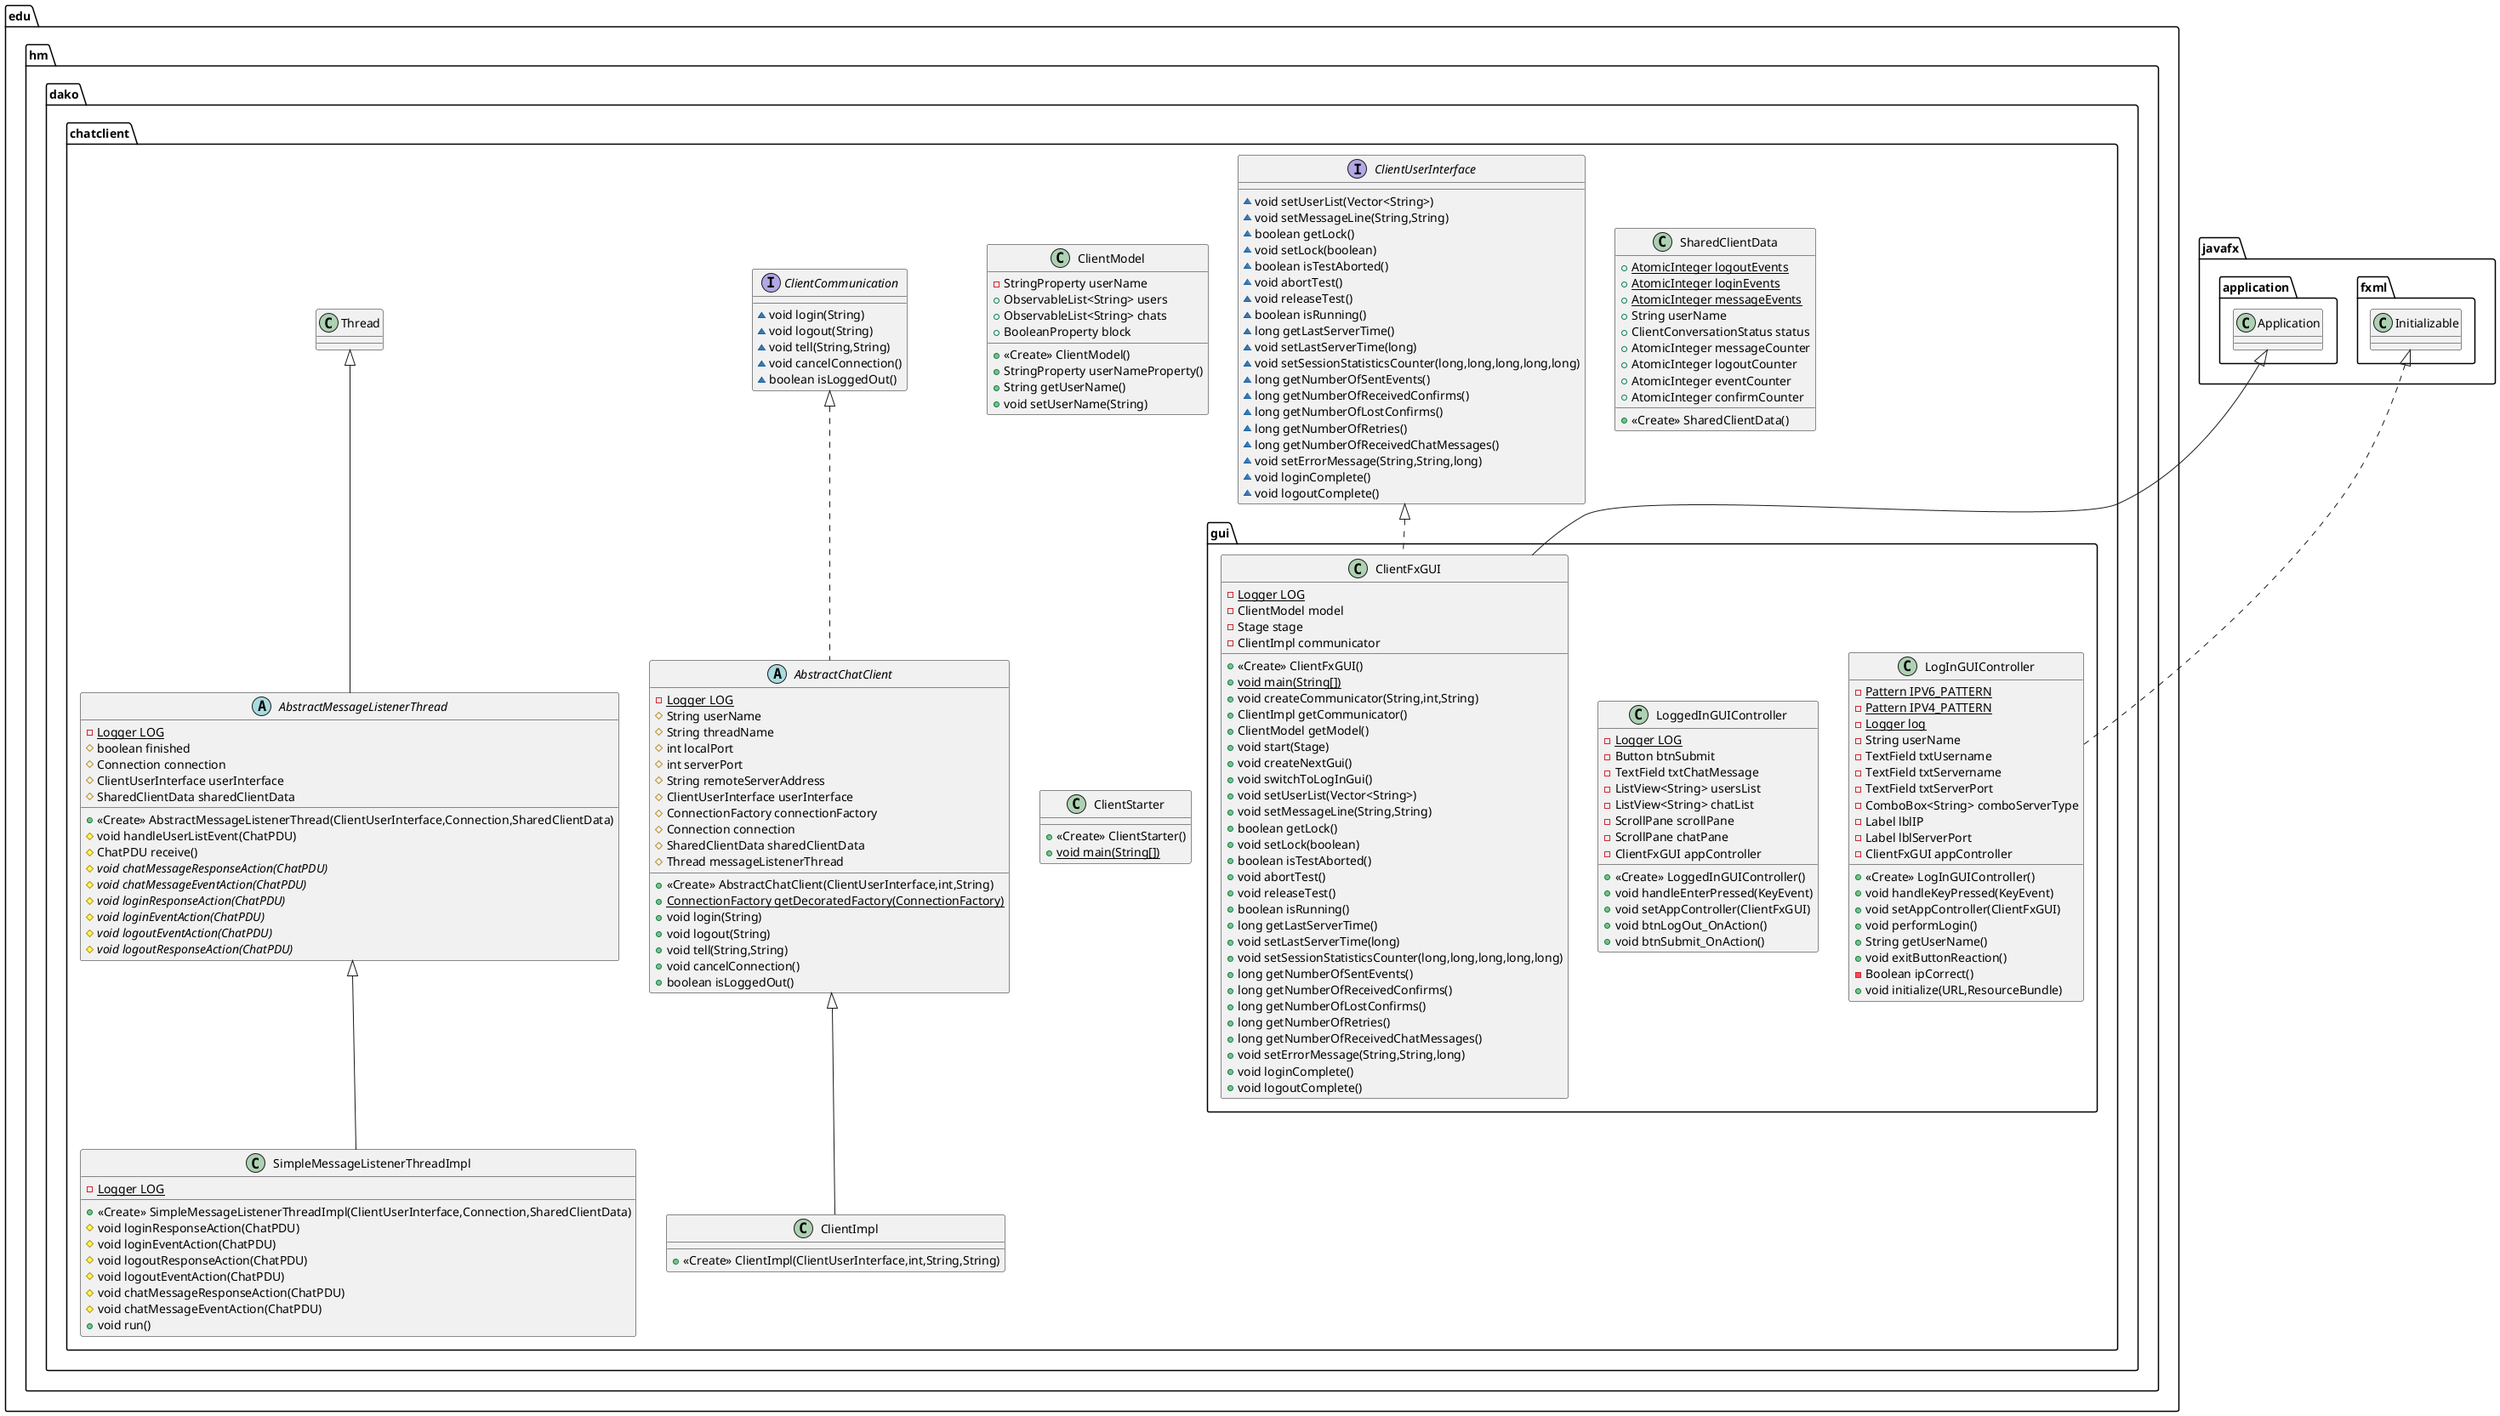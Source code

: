 @startuml
class edu.hm.dako.chatclient.SimpleMessageListenerThreadImpl {
- {static} Logger LOG
+ <<Create>> SimpleMessageListenerThreadImpl(ClientUserInterface,Connection,SharedClientData)
# void loginResponseAction(ChatPDU)
# void loginEventAction(ChatPDU)
# void logoutResponseAction(ChatPDU)
# void logoutEventAction(ChatPDU)
# void chatMessageResponseAction(ChatPDU)
# void chatMessageEventAction(ChatPDU)
+ void run()
}
class edu.hm.dako.chatclient.ClientModel {
- StringProperty userName
+ ObservableList<String> users
+ ObservableList<String> chats
+ BooleanProperty block
+ <<Create>> ClientModel()
+ StringProperty userNameProperty()
+ String getUserName()
+ void setUserName(String)
}
class edu.hm.dako.chatclient.gui.LogInGUIController {
- {static} Pattern IPV6_PATTERN
- {static} Pattern IPV4_PATTERN
- {static} Logger log
- String userName
- TextField txtUsername
- TextField txtServername
- TextField txtServerPort
- ComboBox<String> comboServerType
- Label lblIP
- Label lblServerPort
- ClientFxGUI appController
+ <<Create>> LogInGUIController()
+ void handleKeyPressed(KeyEvent)
+ void setAppController(ClientFxGUI)
+ void performLogin()
+ String getUserName()
+ void exitButtonReaction()
- Boolean ipCorrect()
+ void initialize(URL,ResourceBundle)
}
abstract class edu.hm.dako.chatclient.AbstractMessageListenerThread {
- {static} Logger LOG
# boolean finished
# Connection connection
# ClientUserInterface userInterface
# SharedClientData sharedClientData
+ <<Create>> AbstractMessageListenerThread(ClientUserInterface,Connection,SharedClientData)
# void handleUserListEvent(ChatPDU)
# ChatPDU receive()
# {abstract}void chatMessageResponseAction(ChatPDU)
# {abstract}void chatMessageEventAction(ChatPDU)
# {abstract}void loginResponseAction(ChatPDU)
# {abstract}void loginEventAction(ChatPDU)
# {abstract}void logoutEventAction(ChatPDU)
# {abstract}void logoutResponseAction(ChatPDU)
}
class edu.hm.dako.chatclient.gui.LoggedInGUIController {
- {static} Logger LOG
- Button btnSubmit
- TextField txtChatMessage
- ListView<String> usersList
- ListView<String> chatList
- ScrollPane scrollPane
- ScrollPane chatPane
- ClientFxGUI appController
+ <<Create>> LoggedInGUIController()
+ void handleEnterPressed(KeyEvent)
+ void setAppController(ClientFxGUI)
+ void btnLogOut_OnAction()
+ void btnSubmit_OnAction()
}
class edu.hm.dako.chatclient.gui.ClientFxGUI {
- {static} Logger LOG
- ClientModel model
- Stage stage
- ClientImpl communicator
+ <<Create>> ClientFxGUI()
+ {static} void main(String[])
+ void createCommunicator(String,int,String)
+ ClientImpl getCommunicator()
+ ClientModel getModel()
+ void start(Stage)
+ void createNextGui()
+ void switchToLogInGui()
+ void setUserList(Vector<String>)
+ void setMessageLine(String,String)
+ boolean getLock()
+ void setLock(boolean)
+ boolean isTestAborted()
+ void abortTest()
+ void releaseTest()
+ boolean isRunning()
+ long getLastServerTime()
+ void setLastServerTime(long)
+ void setSessionStatisticsCounter(long,long,long,long,long)
+ long getNumberOfSentEvents()
+ long getNumberOfReceivedConfirms()
+ long getNumberOfLostConfirms()
+ long getNumberOfRetries()
+ long getNumberOfReceivedChatMessages()
+ void setErrorMessage(String,String,long)
+ void loginComplete()
+ void logoutComplete()
}
class edu.hm.dako.chatclient.SharedClientData {
+ {static} AtomicInteger logoutEvents
+ {static} AtomicInteger loginEvents
+ {static} AtomicInteger messageEvents
+ String userName
+ ClientConversationStatus status
+ AtomicInteger messageCounter
+ AtomicInteger logoutCounter
+ AtomicInteger eventCounter
+ AtomicInteger confirmCounter
+ <<Create>> SharedClientData()
}
class edu.hm.dako.chatclient.ClientImpl {
+ <<Create>> ClientImpl(ClientUserInterface,int,String,String)
}
interface edu.hm.dako.chatclient.ClientCommunication {
~ void login(String)
~ void logout(String)
~ void tell(String,String)
~ void cancelConnection()
~ boolean isLoggedOut()
}
abstract class edu.hm.dako.chatclient.AbstractChatClient {
- {static} Logger LOG
# String userName
# String threadName
# int localPort
# int serverPort
# String remoteServerAddress
# ClientUserInterface userInterface
# ConnectionFactory connectionFactory
# Connection connection
# SharedClientData sharedClientData
# Thread messageListenerThread
+ <<Create>> AbstractChatClient(ClientUserInterface,int,String)
+ {static} ConnectionFactory getDecoratedFactory(ConnectionFactory)
+ void login(String)
+ void logout(String)
+ void tell(String,String)
+ void cancelConnection()
+ boolean isLoggedOut()
}
interface edu.hm.dako.chatclient.ClientUserInterface {
~ void setUserList(Vector<String>)
~ void setMessageLine(String,String)
~ boolean getLock()
~ void setLock(boolean)
~ boolean isTestAborted()
~ void abortTest()
~ void releaseTest()
~ boolean isRunning()
~ long getLastServerTime()
~ void setLastServerTime(long)
~ void setSessionStatisticsCounter(long,long,long,long,long)
~ long getNumberOfSentEvents()
~ long getNumberOfReceivedConfirms()
~ long getNumberOfLostConfirms()
~ long getNumberOfRetries()
~ long getNumberOfReceivedChatMessages()
~ void setErrorMessage(String,String,long)
~ void loginComplete()
~ void logoutComplete()
}
class edu.hm.dako.chatclient.ClientStarter {
+ <<Create>> ClientStarter()
+ {static} void main(String[])
}


edu.hm.dako.chatclient.AbstractMessageListenerThread <|-- edu.hm.dako.chatclient.SimpleMessageListenerThreadImpl
javafx.fxml.Initializable <|.. edu.hm.dako.chatclient.gui.LogInGUIController
edu.hm.dako.chatclient.Thread <|-- edu.hm.dako.chatclient.AbstractMessageListenerThread
edu.hm.dako.chatclient.ClientUserInterface <|.. edu.hm.dako.chatclient.gui.ClientFxGUI
javafx.application.Application <|-- edu.hm.dako.chatclient.gui.ClientFxGUI
edu.hm.dako.chatclient.AbstractChatClient <|-- edu.hm.dako.chatclient.ClientImpl
edu.hm.dako.chatclient.ClientCommunication <|.. edu.hm.dako.chatclient.AbstractChatClient
@enduml